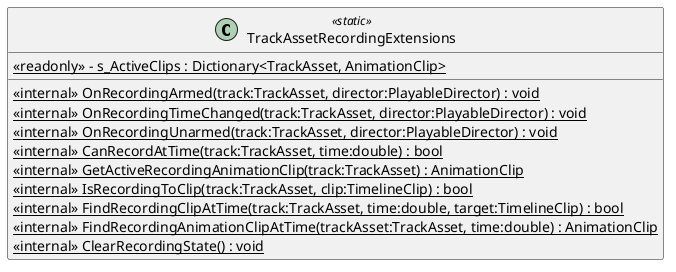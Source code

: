 @startuml
class TrackAssetRecordingExtensions <<static>> {
    {static} <<readonly>> - s_ActiveClips : Dictionary<TrackAsset, AnimationClip>
    <<internal>> {static} OnRecordingArmed(track:TrackAsset, director:PlayableDirector) : void
    <<internal>> {static} OnRecordingTimeChanged(track:TrackAsset, director:PlayableDirector) : void
    <<internal>> {static} OnRecordingUnarmed(track:TrackAsset, director:PlayableDirector) : void
    <<internal>> {static} CanRecordAtTime(track:TrackAsset, time:double) : bool
    <<internal>> {static} GetActiveRecordingAnimationClip(track:TrackAsset) : AnimationClip
    <<internal>> {static} IsRecordingToClip(track:TrackAsset, clip:TimelineClip) : bool
    <<internal>> {static} FindRecordingClipAtTime(track:TrackAsset, time:double, target:TimelineClip) : bool
    <<internal>> {static} FindRecordingAnimationClipAtTime(trackAsset:TrackAsset, time:double) : AnimationClip
    <<internal>> {static} ClearRecordingState() : void
}
@enduml
